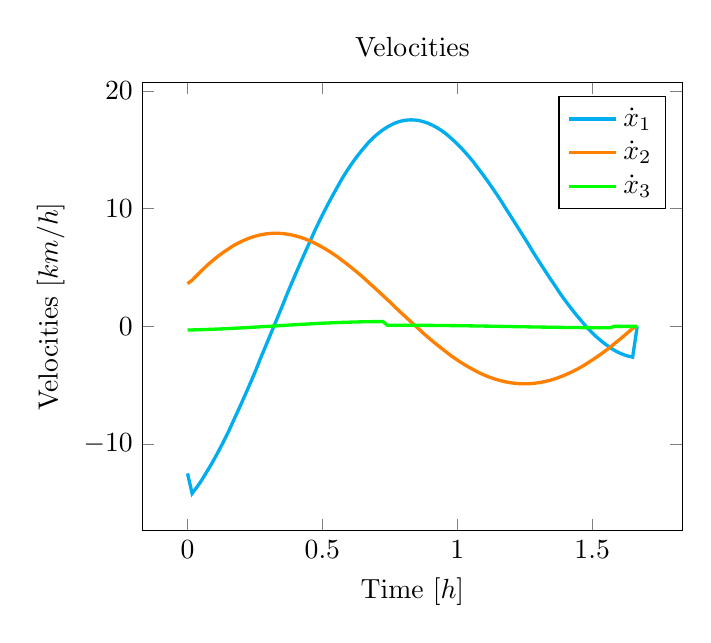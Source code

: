 \begin{tikzpicture}[]
\begin{axis}[legend pos = {north east}, ylabel = {Velocities $[km/h]$}, title = {Velocities}, xlabel = {Time $[h]$}]\addplot+ [no marks, cyan, very thick]coordinates {
(0.0, -12.519)
(0.017, -14.221)
(0.034, -13.708)
(0.051, -13.149)
(0.067, -12.546)
(0.084, -11.902)
(0.101, -11.218)
(0.118, -10.499)
(0.135, -9.745)
(0.152, -8.96)
(0.168, -8.146)
(0.185, -7.306)
(0.202, -6.444)
(0.219, -5.562)
(0.236, -4.662)
(0.253, -3.749)
(0.269, -2.824)
(0.286, -1.892)
(0.303, -0.954)
(0.32, -0.013)
(0.337, 0.926)
(0.354, 1.862)
(0.37, 2.792)
(0.387, 3.713)
(0.404, 4.621)
(0.421, 5.515)
(0.438, 6.393)
(0.455, 7.25)
(0.471, 8.086)
(0.488, 8.897)
(0.505, 9.682)
(0.522, 10.438)
(0.539, 11.164)
(0.556, 11.857)
(0.572, 12.516)
(0.589, 13.14)
(0.606, 13.726)
(0.623, 14.274)
(0.64, 14.782)
(0.657, 15.249)
(0.673, 15.674)
(0.69, 16.058)
(0.707, 16.398)
(0.724, 16.694)
(0.741, 16.946)
(0.758, 17.155)
(0.774, 17.319)
(0.791, 17.439)
(0.808, 17.515)
(0.825, 17.548)
(0.842, 17.538)
(0.859, 17.485)
(0.875, 17.39)
(0.892, 17.255)
(0.909, 17.08)
(0.926, 16.866)
(0.943, 16.615)
(0.96, 16.328)
(0.976, 16.006)
(0.993, 15.651)
(1.01, 15.264)
(1.027, 14.847)
(1.044, 14.403)
(1.061, 13.932)
(1.077, 13.437)
(1.094, 12.92)
(1.111, 12.382)
(1.128, 11.826)
(1.145, 11.255)
(1.162, 10.669)
(1.178, 10.072)
(1.195, 9.466)
(1.212, 8.853)
(1.229, 8.235)
(1.246, 7.614)
(1.263, 6.993)
(1.279, 6.374)
(1.296, 5.759)
(1.313, 5.15)
(1.33, 4.551)
(1.347, 3.962)
(1.364, 3.386)
(1.38, 2.825)
(1.397, 2.281)
(1.414, 1.757)
(1.431, 1.253)
(1.448, 0.772)
(1.465, 0.316)
(1.481, -0.113)
(1.498, -0.514)
(1.515, -0.886)
(1.532, -1.226)
(1.549, -1.534)
(1.566, -1.808)
(1.582, -2.047)
(1.599, -2.249)
(1.616, -2.415)
(1.633, -2.541)
(1.65, -2.629)
(1.667, -0.013)
};
\addlegendentry{$\dot{x}_1$}
\addplot+ [no marks, orange, very thick]coordinates {
(0.0, 3.626)
(0.017, 3.906)
(0.034, 4.306)
(0.051, 4.69)
(0.067, 5.055)
(0.084, 5.402)
(0.101, 5.728)
(0.118, 6.035)
(0.135, 6.319)
(0.152, 6.582)
(0.168, 6.822)
(0.185, 7.039)
(0.202, 7.232)
(0.219, 7.402)
(0.236, 7.547)
(0.253, 7.667)
(0.269, 7.763)
(0.286, 7.835)
(0.303, 7.882)
(0.32, 7.904)
(0.337, 7.903)
(0.354, 7.877)
(0.37, 7.828)
(0.387, 7.755)
(0.404, 7.66)
(0.421, 7.543)
(0.438, 7.405)
(0.455, 7.246)
(0.471, 7.066)
(0.488, 6.868)
(0.505, 6.651)
(0.522, 6.416)
(0.539, 6.166)
(0.556, 5.899)
(0.572, 5.618)
(0.589, 5.324)
(0.606, 5.017)
(0.623, 4.7)
(0.64, 4.372)
(0.657, 4.035)
(0.673, 3.69)
(0.69, 3.339)
(0.707, 2.983)
(0.724, 2.622)
(0.741, 2.259)
(0.758, 1.894)
(0.774, 1.528)
(0.791, 1.163)
(0.808, 0.799)
(0.825, 0.439)
(0.842, 0.083)
(0.859, -0.268)
(0.875, -0.613)
(0.892, -0.95)
(0.909, -1.279)
(0.926, -1.599)
(0.943, -1.908)
(0.96, -2.207)
(0.976, -2.493)
(0.993, -2.766)
(1.01, -3.025)
(1.027, -3.27)
(1.044, -3.5)
(1.061, -3.714)
(1.077, -3.912)
(1.094, -4.093)
(1.111, -4.256)
(1.128, -4.402)
(1.145, -4.529)
(1.162, -4.638)
(1.178, -4.728)
(1.195, -4.799)
(1.212, -4.851)
(1.229, -4.884)
(1.246, -4.898)
(1.263, -4.892)
(1.279, -4.867)
(1.296, -4.823)
(1.313, -4.76)
(1.33, -4.678)
(1.347, -4.577)
(1.364, -4.459)
(1.38, -4.323)
(1.397, -4.169)
(1.414, -3.999)
(1.431, -3.812)
(1.448, -3.609)
(1.465, -3.391)
(1.481, -3.158)
(1.498, -2.911)
(1.515, -2.651)
(1.532, -2.379)
(1.549, -2.094)
(1.566, -1.799)
(1.582, -1.493)
(1.599, -1.178)
(1.616, -0.854)
(1.633, -0.523)
(1.65, -0.184)
(1.667, -0.006)
};
\addlegendentry{$\dot{x}_2$}
\addplot+ [no marks, green, very thick]coordinates {
(0.0, -0.325)
(0.017, -0.316)
(0.034, -0.305)
(0.051, -0.293)
(0.067, -0.281)
(0.084, -0.266)
(0.101, -0.251)
(0.118, -0.235)
(0.135, -0.218)
(0.152, -0.2)
(0.168, -0.18)
(0.185, -0.16)
(0.202, -0.14)
(0.219, -0.119)
(0.236, -0.097)
(0.253, -0.074)
(0.269, -0.052)
(0.286, -0.028)
(0.303, -0.005)
(0.32, 0.018)
(0.337, 0.042)
(0.354, 0.065)
(0.37, 0.089)
(0.387, 0.112)
(0.404, 0.134)
(0.421, 0.157)
(0.438, 0.178)
(0.455, 0.2)
(0.471, 0.22)
(0.488, 0.24)
(0.505, 0.259)
(0.522, 0.276)
(0.539, 0.293)
(0.556, 0.309)
(0.572, 0.324)
(0.589, 0.337)
(0.606, 0.349)
(0.623, 0.36)
(0.64, 0.37)
(0.657, 0.378)
(0.673, 0.384)
(0.69, 0.39)
(0.707, 0.393)
(0.724, 0.395)
(0.741, 0.084)
(0.758, 0.084)
(0.774, 0.084)
(0.791, 0.083)
(0.808, 0.082)
(0.825, 0.081)
(0.842, 0.079)
(0.859, 0.077)
(0.875, 0.075)
(0.892, 0.072)
(0.909, 0.069)
(0.926, 0.065)
(0.943, 0.061)
(0.96, 0.057)
(0.976, 0.053)
(0.993, 0.048)
(1.01, 0.043)
(1.027, 0.037)
(1.044, 0.032)
(1.061, 0.026)
(1.077, 0.02)
(1.094, 0.013)
(1.111, 0.007)
(1.128, 0.0)
(1.145, -0.006)
(1.162, -0.013)
(1.178, -0.02)
(1.195, -0.027)
(1.212, -0.034)
(1.229, -0.041)
(1.246, -0.048)
(1.263, -0.054)
(1.279, -0.061)
(1.296, -0.067)
(1.313, -0.074)
(1.33, -0.08)
(1.347, -0.086)
(1.364, -0.091)
(1.38, -0.097)
(1.397, -0.102)
(1.414, -0.106)
(1.431, -0.11)
(1.448, -0.114)
(1.465, -0.118)
(1.481, -0.121)
(1.498, -0.123)
(1.515, -0.126)
(1.532, -0.127)
(1.549, -0.128)
(1.566, -0.129)
(1.582, -0.013)
(1.599, -0.013)
(1.616, -0.013)
(1.633, -0.013)
(1.65, -0.013)
(1.667, -0.012)
};
\addlegendentry{$\dot{x}_3$}
\end{axis}

\end{tikzpicture}

